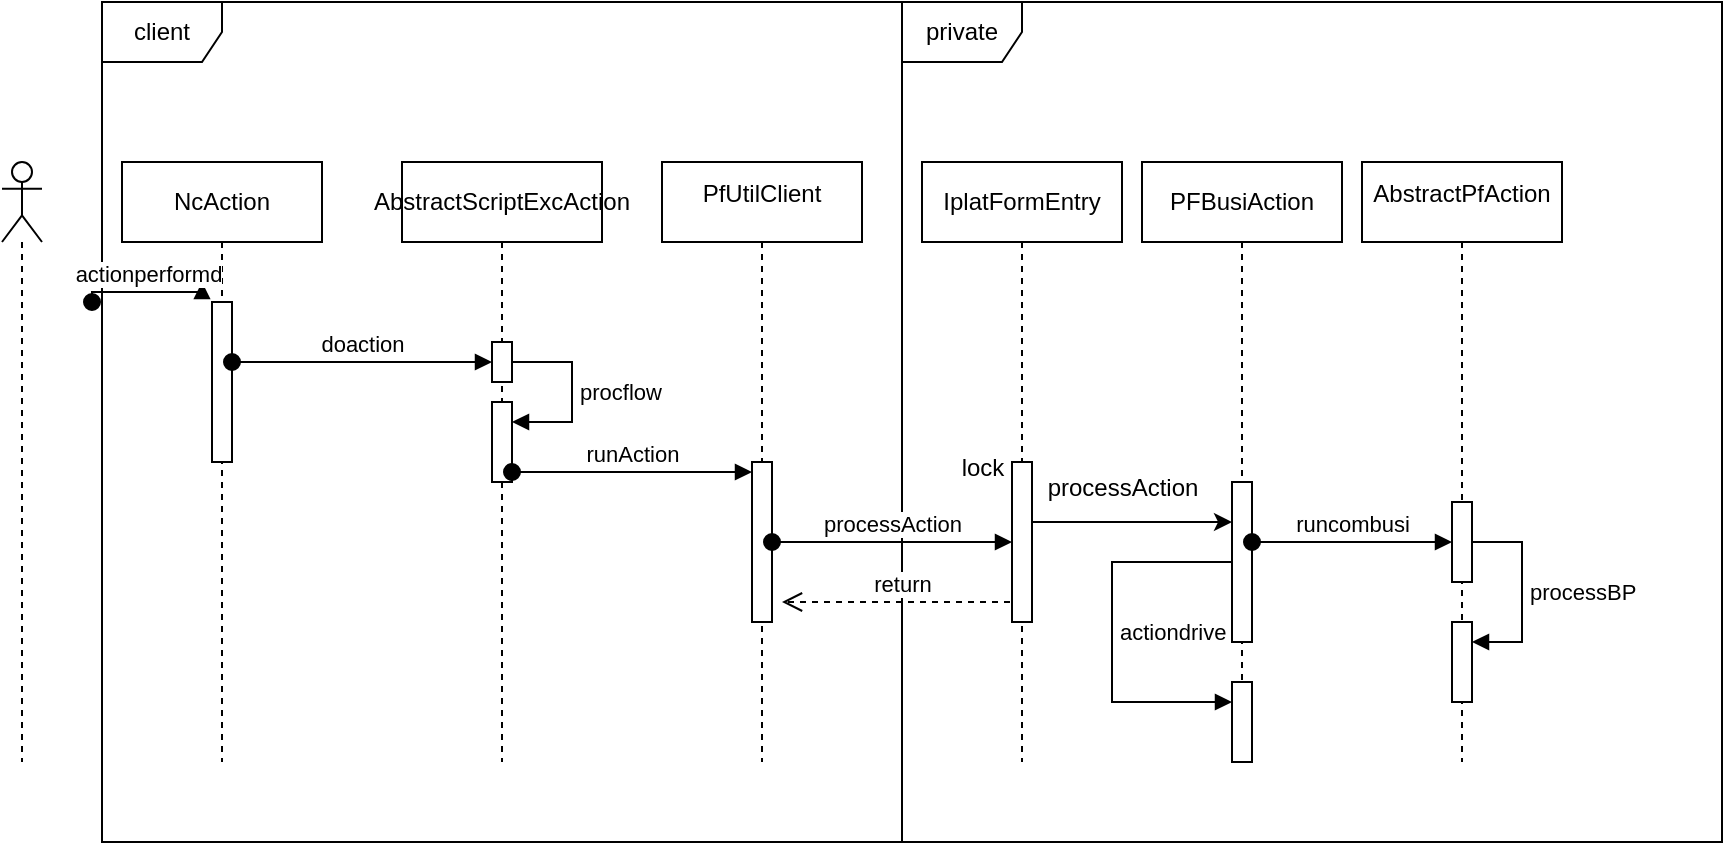<mxfile version="21.2.2" type="github">
  <diagram name="动作流程" id="9361dd3d-8414-5efd-6122-117bd74ce7a7">
    <mxGraphModel dx="1588" dy="1237" grid="1" gridSize="10" guides="1" tooltips="1" connect="1" arrows="1" fold="1" page="0" pageScale="1.5" pageWidth="826" pageHeight="1169" background="none" math="0" shadow="0">
      <root>
        <mxCell id="0" />
        <mxCell id="1" parent="0" />
        <mxCell id="mnChKqefbbS80q4aStqb-95" value="&lt;div class=&quot;lake-content&quot;&gt;&lt;br&gt;&lt;/div&gt;" style="text;whiteSpace=wrap;html=1;" parent="1" vertex="1">
          <mxGeometry x="-500" y="-380" width="80" height="40" as="geometry" />
        </mxCell>
        <mxCell id="mnChKqefbbS80q4aStqb-102" value="" style="shape=umlLifeline;perimeter=lifelinePerimeter;whiteSpace=wrap;html=1;container=1;dropTarget=0;collapsible=0;recursiveResize=0;outlineConnect=0;portConstraint=eastwest;newEdgeStyle={&quot;edgeStyle&quot;:&quot;elbowEdgeStyle&quot;,&quot;elbow&quot;:&quot;vertical&quot;,&quot;curved&quot;:0,&quot;rounded&quot;:0};participant=umlActor;" parent="1" vertex="1">
          <mxGeometry x="-800" y="-380" width="20" height="300" as="geometry" />
        </mxCell>
        <mxCell id="mnChKqefbbS80q4aStqb-103" value="&lt;div class=&quot;lake-content&quot;&gt;NcAction&lt;/div&gt;" style="shape=umlLifeline;perimeter=lifelinePerimeter;whiteSpace=wrap;html=1;container=1;dropTarget=0;collapsible=0;recursiveResize=0;outlineConnect=0;portConstraint=eastwest;newEdgeStyle={&quot;edgeStyle&quot;:&quot;elbowEdgeStyle&quot;,&quot;elbow&quot;:&quot;vertical&quot;,&quot;curved&quot;:0,&quot;rounded&quot;:0};" parent="1" vertex="1">
          <mxGeometry x="-740" y="-380" width="100" height="300" as="geometry" />
        </mxCell>
        <mxCell id="mnChKqefbbS80q4aStqb-104" value="&lt;div class=&quot;lake-content&quot;&gt;AbstractScriptExcAction&lt;/div&gt;" style="shape=umlLifeline;perimeter=lifelinePerimeter;whiteSpace=wrap;html=1;container=1;dropTarget=0;collapsible=0;recursiveResize=0;outlineConnect=0;portConstraint=eastwest;newEdgeStyle={&quot;edgeStyle&quot;:&quot;elbowEdgeStyle&quot;,&quot;elbow&quot;:&quot;vertical&quot;,&quot;curved&quot;:0,&quot;rounded&quot;:0};" parent="1" vertex="1">
          <mxGeometry x="-600" y="-380" width="100" height="300" as="geometry" />
        </mxCell>
        <mxCell id="mnChKqefbbS80q4aStqb-105" value="&lt;div class=&quot;lake-content&quot;&gt;&lt;p style=&quot;margin: 0; padding: 0; min-height: 24px&quot; class=&quot;ne-p&quot; id=&quot;ub7c91c3c&quot;&gt;PfUtilClient&lt;/p&gt;&lt;/div&gt;" style="shape=umlLifeline;perimeter=lifelinePerimeter;whiteSpace=wrap;html=1;container=1;dropTarget=0;collapsible=0;recursiveResize=0;outlineConnect=0;portConstraint=eastwest;newEdgeStyle={&quot;edgeStyle&quot;:&quot;elbowEdgeStyle&quot;,&quot;elbow&quot;:&quot;vertical&quot;,&quot;curved&quot;:0,&quot;rounded&quot;:0};" parent="1" vertex="1">
          <mxGeometry x="-470" y="-380" width="100" height="300" as="geometry" />
        </mxCell>
        <mxCell id="mnChKqefbbS80q4aStqb-106" value="&lt;div class=&quot;lake-content&quot;&gt;PFBusiAction&lt;/div&gt;" style="shape=umlLifeline;perimeter=lifelinePerimeter;whiteSpace=wrap;html=1;container=1;dropTarget=0;collapsible=0;recursiveResize=0;outlineConnect=0;portConstraint=eastwest;newEdgeStyle={&quot;edgeStyle&quot;:&quot;elbowEdgeStyle&quot;,&quot;elbow&quot;:&quot;vertical&quot;,&quot;curved&quot;:0,&quot;rounded&quot;:0};" parent="1" vertex="1">
          <mxGeometry x="-230" y="-380" width="100" height="300" as="geometry" />
        </mxCell>
        <mxCell id="mnChKqefbbS80q4aStqb-107" value="&lt;div class=&quot;lake-content&quot;&gt;&lt;p style=&quot;margin: 0; padding: 0; min-height: 24px&quot; class=&quot;ne-p&quot; id=&quot;u379e228c&quot;&gt;AbstractPfAction&lt;/p&gt;&lt;/div&gt;" style="shape=umlLifeline;perimeter=lifelinePerimeter;whiteSpace=wrap;html=1;container=1;dropTarget=0;collapsible=0;recursiveResize=0;outlineConnect=0;portConstraint=eastwest;newEdgeStyle={&quot;edgeStyle&quot;:&quot;elbowEdgeStyle&quot;,&quot;elbow&quot;:&quot;vertical&quot;,&quot;curved&quot;:0,&quot;rounded&quot;:0};" parent="1" vertex="1">
          <mxGeometry x="-120" y="-380" width="100" height="300" as="geometry" />
        </mxCell>
        <mxCell id="mnChKqefbbS80q4aStqb-108" value="client" style="shape=umlFrame;whiteSpace=wrap;html=1;pointerEvents=0;" parent="1" vertex="1">
          <mxGeometry x="-750" y="-460" width="400" height="420" as="geometry" />
        </mxCell>
        <mxCell id="mnChKqefbbS80q4aStqb-110" value="private" style="shape=umlFrame;whiteSpace=wrap;html=1;pointerEvents=0;" parent="1" vertex="1">
          <mxGeometry x="-350" y="-460" width="410" height="420" as="geometry" />
        </mxCell>
        <mxCell id="mnChKqefbbS80q4aStqb-111" value="" style="html=1;points=[];perimeter=orthogonalPerimeter;outlineConnect=0;targetShapes=umlLifeline;portConstraint=eastwest;newEdgeStyle={&quot;edgeStyle&quot;:&quot;elbowEdgeStyle&quot;,&quot;elbow&quot;:&quot;vertical&quot;,&quot;curved&quot;:0,&quot;rounded&quot;:0};" parent="1" vertex="1">
          <mxGeometry x="-695" y="-310" width="10" height="80" as="geometry" />
        </mxCell>
        <mxCell id="mnChKqefbbS80q4aStqb-112" value="actionperformd&lt;br&gt;" style="html=1;verticalAlign=bottom;startArrow=oval;endArrow=block;startSize=8;edgeStyle=elbowEdgeStyle;elbow=vertical;curved=0;rounded=0;" parent="1" edge="1">
          <mxGeometry relative="1" as="geometry">
            <mxPoint x="-755" y="-310" as="sourcePoint" />
            <mxPoint x="-700" y="-320" as="targetPoint" />
          </mxGeometry>
        </mxCell>
        <mxCell id="mnChKqefbbS80q4aStqb-115" value="" style="html=1;points=[];perimeter=orthogonalPerimeter;outlineConnect=0;targetShapes=umlLifeline;portConstraint=eastwest;newEdgeStyle={&quot;edgeStyle&quot;:&quot;elbowEdgeStyle&quot;,&quot;elbow&quot;:&quot;vertical&quot;,&quot;curved&quot;:0,&quot;rounded&quot;:0};" parent="1" vertex="1">
          <mxGeometry x="-555" y="-290" width="10" height="20" as="geometry" />
        </mxCell>
        <mxCell id="mnChKqefbbS80q4aStqb-116" value="doaction" style="html=1;verticalAlign=bottom;startArrow=oval;endArrow=block;startSize=8;edgeStyle=elbowEdgeStyle;elbow=vertical;curved=0;rounded=0;" parent="1" source="mnChKqefbbS80q4aStqb-111" target="mnChKqefbbS80q4aStqb-115" edge="1">
          <mxGeometry relative="1" as="geometry">
            <mxPoint x="-615" y="-290" as="sourcePoint" />
          </mxGeometry>
        </mxCell>
        <mxCell id="mnChKqefbbS80q4aStqb-122" value="" style="html=1;points=[];perimeter=orthogonalPerimeter;outlineConnect=0;targetShapes=umlLifeline;portConstraint=eastwest;newEdgeStyle={&quot;edgeStyle&quot;:&quot;elbowEdgeStyle&quot;,&quot;elbow&quot;:&quot;vertical&quot;,&quot;curved&quot;:0,&quot;rounded&quot;:0};" parent="1" vertex="1">
          <mxGeometry x="-555" y="-260" width="10" height="40" as="geometry" />
        </mxCell>
        <mxCell id="mnChKqefbbS80q4aStqb-123" value="procflow" style="html=1;align=left;spacingLeft=2;endArrow=block;rounded=0;edgeStyle=orthogonalEdgeStyle;curved=0;rounded=0;" parent="1" target="mnChKqefbbS80q4aStqb-122" edge="1">
          <mxGeometry relative="1" as="geometry">
            <mxPoint x="-545" y="-280" as="sourcePoint" />
            <Array as="points">
              <mxPoint x="-515" y="-250" />
            </Array>
          </mxGeometry>
        </mxCell>
        <mxCell id="mnChKqefbbS80q4aStqb-124" value="" style="html=1;points=[];perimeter=orthogonalPerimeter;outlineConnect=0;targetShapes=umlLifeline;portConstraint=eastwest;newEdgeStyle={&quot;edgeStyle&quot;:&quot;elbowEdgeStyle&quot;,&quot;elbow&quot;:&quot;vertical&quot;,&quot;curved&quot;:0,&quot;rounded&quot;:0};" parent="1" vertex="1">
          <mxGeometry x="-425" y="-230" width="10" height="80" as="geometry" />
        </mxCell>
        <mxCell id="mnChKqefbbS80q4aStqb-125" value="runAction" style="html=1;verticalAlign=bottom;startArrow=oval;endArrow=block;startSize=8;edgeStyle=elbowEdgeStyle;elbow=vertical;curved=0;rounded=0;" parent="1" source="mnChKqefbbS80q4aStqb-122" target="mnChKqefbbS80q4aStqb-124" edge="1">
          <mxGeometry relative="1" as="geometry">
            <mxPoint x="-485" y="-230" as="sourcePoint" />
          </mxGeometry>
        </mxCell>
        <mxCell id="mnChKqefbbS80q4aStqb-126" value="" style="html=1;points=[];perimeter=orthogonalPerimeter;outlineConnect=0;targetShapes=umlLifeline;portConstraint=eastwest;newEdgeStyle={&quot;edgeStyle&quot;:&quot;elbowEdgeStyle&quot;,&quot;elbow&quot;:&quot;vertical&quot;,&quot;curved&quot;:0,&quot;rounded&quot;:0};" parent="1" vertex="1">
          <mxGeometry x="-185" y="-220" width="10" height="80" as="geometry" />
        </mxCell>
        <mxCell id="mnChKqefbbS80q4aStqb-132" value="" style="html=1;points=[];perimeter=orthogonalPerimeter;outlineConnect=0;targetShapes=umlLifeline;portConstraint=eastwest;newEdgeStyle={&quot;edgeStyle&quot;:&quot;elbowEdgeStyle&quot;,&quot;elbow&quot;:&quot;vertical&quot;,&quot;curved&quot;:0,&quot;rounded&quot;:0};" parent="1" vertex="1">
          <mxGeometry x="-75" y="-210" width="10" height="40" as="geometry" />
        </mxCell>
        <mxCell id="mnChKqefbbS80q4aStqb-133" value="runcombusi" style="html=1;verticalAlign=bottom;startArrow=oval;endArrow=block;startSize=8;edgeStyle=elbowEdgeStyle;elbow=vertical;curved=0;rounded=0;" parent="1" source="mnChKqefbbS80q4aStqb-126" target="mnChKqefbbS80q4aStqb-132" edge="1">
          <mxGeometry relative="1" as="geometry">
            <mxPoint x="-225" y="-200" as="sourcePoint" />
          </mxGeometry>
        </mxCell>
        <mxCell id="mnChKqefbbS80q4aStqb-134" value="" style="html=1;points=[];perimeter=orthogonalPerimeter;outlineConnect=0;targetShapes=umlLifeline;portConstraint=eastwest;newEdgeStyle={&quot;edgeStyle&quot;:&quot;elbowEdgeStyle&quot;,&quot;elbow&quot;:&quot;vertical&quot;,&quot;curved&quot;:0,&quot;rounded&quot;:0};" parent="1" vertex="1">
          <mxGeometry x="-75" y="-150" width="10" height="40" as="geometry" />
        </mxCell>
        <mxCell id="mnChKqefbbS80q4aStqb-135" value="processBP" style="html=1;align=left;spacingLeft=2;endArrow=block;rounded=0;edgeStyle=orthogonalEdgeStyle;curved=0;rounded=0;" parent="1" target="mnChKqefbbS80q4aStqb-134" edge="1" source="mnChKqefbbS80q4aStqb-132">
          <mxGeometry relative="1" as="geometry">
            <mxPoint x="-160" y="-170" as="sourcePoint" />
            <Array as="points">
              <mxPoint x="-40" y="-190" />
              <mxPoint x="-40" y="-140" />
            </Array>
          </mxGeometry>
        </mxCell>
        <mxCell id="mnChKqefbbS80q4aStqb-136" value="" style="html=1;points=[];perimeter=orthogonalPerimeter;outlineConnect=0;targetShapes=umlLifeline;portConstraint=eastwest;newEdgeStyle={&quot;edgeStyle&quot;:&quot;elbowEdgeStyle&quot;,&quot;elbow&quot;:&quot;vertical&quot;,&quot;curved&quot;:0,&quot;rounded&quot;:0};" parent="1" vertex="1">
          <mxGeometry x="-185" y="-120" width="10" height="40" as="geometry" />
        </mxCell>
        <mxCell id="mnChKqefbbS80q4aStqb-137" value="&lt;div class=&quot;lake-content&quot;&gt;actiondrive&lt;/div&gt;" style="html=1;align=left;spacingLeft=2;endArrow=block;rounded=0;edgeStyle=orthogonalEdgeStyle;curved=0;rounded=0;" parent="1" target="mnChKqefbbS80q4aStqb-136" edge="1" source="mnChKqefbbS80q4aStqb-126">
          <mxGeometry relative="1" as="geometry">
            <mxPoint x="-275" y="-140" as="sourcePoint" />
            <Array as="points">
              <mxPoint x="-245" y="-180" />
              <mxPoint x="-245" y="-110" />
            </Array>
          </mxGeometry>
        </mxCell>
        <mxCell id="mnChKqefbbS80q4aStqb-139" value="return" style="html=1;verticalAlign=bottom;endArrow=open;dashed=1;endSize=8;edgeStyle=elbowEdgeStyle;elbow=vertical;curved=0;rounded=0;entryX=1.5;entryY=0.875;entryDx=0;entryDy=0;entryPerimeter=0;" parent="1" target="mnChKqefbbS80q4aStqb-124" edge="1">
          <mxGeometry relative="1" as="geometry">
            <mxPoint x="-290" y="-160" as="sourcePoint" />
            <mxPoint x="-370" y="-160" as="targetPoint" />
          </mxGeometry>
        </mxCell>
        <mxCell id="S1cpUyc1iEmbJpvxU2aP-2" value="&lt;div class=&quot;lake-content&quot;&gt;IplatFormEntry&lt;/div&gt;" style="shape=umlLifeline;perimeter=lifelinePerimeter;whiteSpace=wrap;html=1;container=1;dropTarget=0;collapsible=0;recursiveResize=0;outlineConnect=0;portConstraint=eastwest;newEdgeStyle={&quot;edgeStyle&quot;:&quot;elbowEdgeStyle&quot;,&quot;elbow&quot;:&quot;vertical&quot;,&quot;curved&quot;:0,&quot;rounded&quot;:0};" vertex="1" parent="1">
          <mxGeometry x="-340" y="-380" width="100" height="300" as="geometry" />
        </mxCell>
        <mxCell id="S1cpUyc1iEmbJpvxU2aP-5" value="" style="html=1;points=[];perimeter=orthogonalPerimeter;outlineConnect=0;targetShapes=umlLifeline;portConstraint=eastwest;newEdgeStyle={&quot;edgeStyle&quot;:&quot;elbowEdgeStyle&quot;,&quot;elbow&quot;:&quot;vertical&quot;,&quot;curved&quot;:0,&quot;rounded&quot;:0};" vertex="1" parent="S1cpUyc1iEmbJpvxU2aP-2">
          <mxGeometry x="45" y="150" width="10" height="80" as="geometry" />
        </mxCell>
        <mxCell id="S1cpUyc1iEmbJpvxU2aP-6" value="processAction" style="html=1;verticalAlign=bottom;startArrow=oval;endArrow=block;startSize=8;edgeStyle=elbowEdgeStyle;elbow=vertical;curved=0;rounded=0;" edge="1" target="S1cpUyc1iEmbJpvxU2aP-5" parent="1" source="mnChKqefbbS80q4aStqb-124">
          <mxGeometry relative="1" as="geometry">
            <mxPoint x="-355" y="-230" as="sourcePoint" />
          </mxGeometry>
        </mxCell>
        <mxCell id="S1cpUyc1iEmbJpvxU2aP-7" value="" style="edgeStyle=elbowEdgeStyle;rounded=0;orthogonalLoop=1;jettySize=auto;html=1;elbow=vertical;curved=0;" edge="1" parent="1" source="S1cpUyc1iEmbJpvxU2aP-5" target="mnChKqefbbS80q4aStqb-126">
          <mxGeometry relative="1" as="geometry">
            <Array as="points">
              <mxPoint x="-240" y="-200" />
            </Array>
          </mxGeometry>
        </mxCell>
        <mxCell id="S1cpUyc1iEmbJpvxU2aP-8" value="processAction&lt;br&gt;" style="text;html=1;align=center;verticalAlign=middle;resizable=0;points=[];autosize=1;strokeColor=none;fillColor=none;" vertex="1" parent="1">
          <mxGeometry x="-290" y="-232" width="100" height="30" as="geometry" />
        </mxCell>
        <mxCell id="S1cpUyc1iEmbJpvxU2aP-11" value="lock" style="text;html=1;align=center;verticalAlign=middle;resizable=0;points=[];autosize=1;strokeColor=none;fillColor=none;" vertex="1" parent="1">
          <mxGeometry x="-330" y="-242" width="40" height="30" as="geometry" />
        </mxCell>
      </root>
    </mxGraphModel>
  </diagram>
</mxfile>
